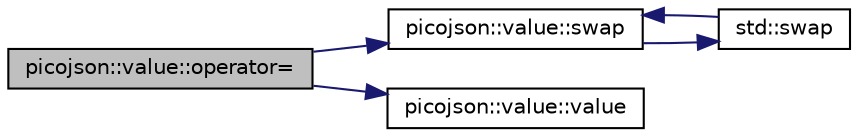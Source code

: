 digraph "picojson::value::operator="
{
  edge [fontname="Helvetica",fontsize="10",labelfontname="Helvetica",labelfontsize="10"];
  node [fontname="Helvetica",fontsize="10",shape=record];
  rankdir="LR";
  Node68 [label="picojson::value::operator=",height=0.2,width=0.4,color="black", fillcolor="grey75", style="filled", fontcolor="black"];
  Node68 -> Node69 [color="midnightblue",fontsize="10",style="solid",fontname="Helvetica"];
  Node69 [label="picojson::value::swap",height=0.2,width=0.4,color="black", fillcolor="white", style="filled",URL="$classpicojson_1_1value.html#a6e3ac589ed811603ef9dadc6f91c737d"];
  Node69 -> Node70 [color="midnightblue",fontsize="10",style="solid",fontname="Helvetica"];
  Node70 [label="std::swap",height=0.2,width=0.4,color="black", fillcolor="white", style="filled",URL="$namespacestd.html#abb7e41c7063536ff6eeee4bb5f66de6c"];
  Node70 -> Node69 [color="midnightblue",fontsize="10",style="solid",fontname="Helvetica"];
  Node68 -> Node71 [color="midnightblue",fontsize="10",style="solid",fontname="Helvetica"];
  Node71 [label="picojson::value::value",height=0.2,width=0.4,color="black", fillcolor="white", style="filled",URL="$classpicojson_1_1value.html#a445f8d1b335e7bcad6abd6c310b44c75"];
}
